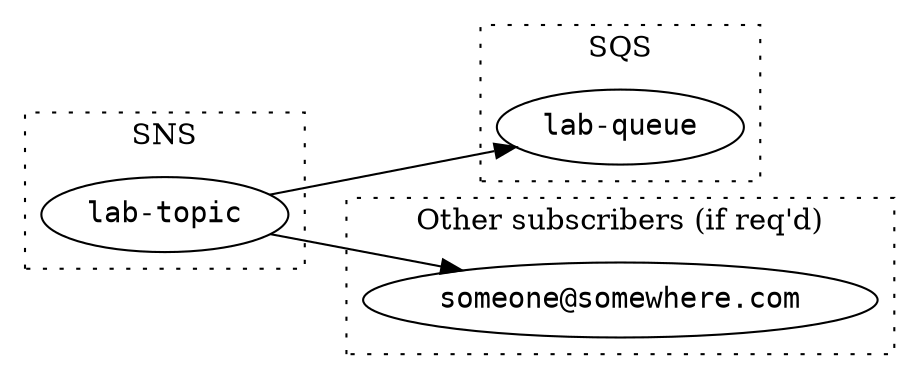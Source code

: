 digraph G {
	rankdir=LR;
	node [fontname="courier"];
	graph [style="dotted"];

	subgraph cluster_sns {
		label="SNS";
		T [label="lab-topic"];
	}
	
	subgraph cluster_sqs {
	label="SQS";
	Q1 [label="lab-queue"];
	}

	T -> Q1;

	subgraph cluster_other_subscribers {
	label="Other subscribers (if req'd)";
	E1 [label="someone@somewhere.com"];
	}

	T -> E1;

}